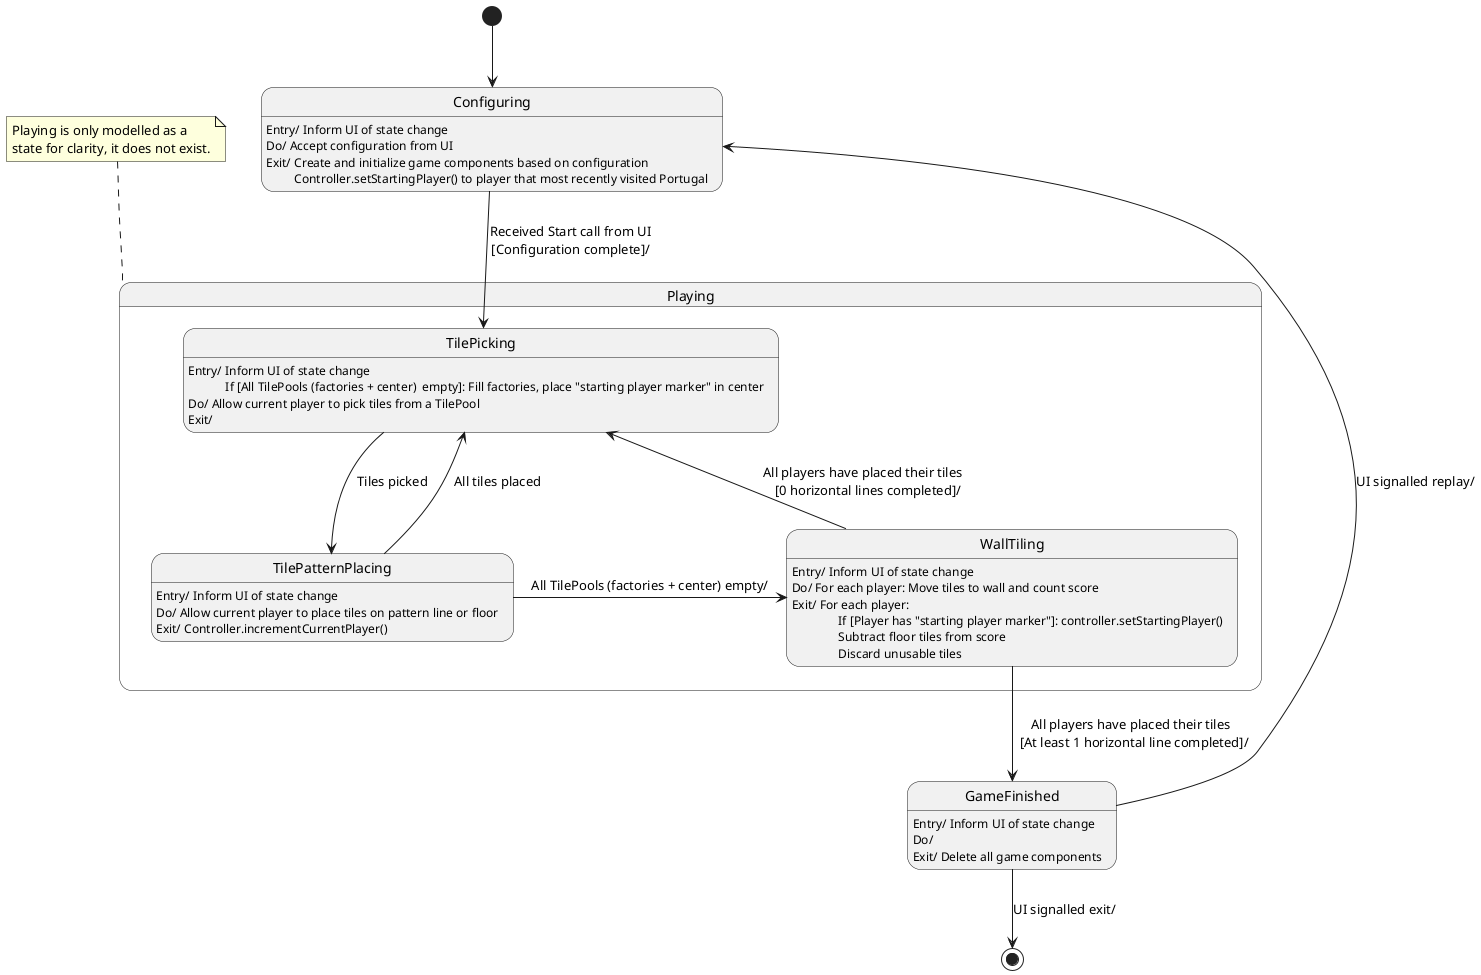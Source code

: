 @startuml
'https://plantuml.com/state-diagram

state Configuring
Configuring: Entry/ Inform UI of state change
Configuring: Do/ Accept configuration from UI
Configuring: Exit/ Create and initialize game components based on configuration\n         Controller.setStartingPlayer() to player that most recently visited Portugal

state GameFinished
GameFinished: Entry/ Inform UI of state change
GameFinished: Do/
GameFinished: Exit/ Delete all game components


state Playing {

    state TilePicking
    TilePicking: Entry/ Inform UI of state change\n            If [All TilePools (factories + center)  empty]: Fill factories, place "starting player marker" in center
    TilePicking: Do/ Allow current player to pick tiles from a TilePool
    TilePicking: Exit/

    state TilePatternPlacing
    TilePatternPlacing: Entry/ Inform UI of state change
    TilePatternPlacing: Do/ Allow current player to place tiles on pattern line or floor
    TilePatternPlacing: Exit/ Controller.incrementCurrentPlayer()

    state WallTiling
    WallTiling: Entry/ Inform UI of state change
    WallTiling: Do/ For each player: Move tiles to wall and count score
    WallTiling: Exit/ For each player: \n               If [Player has "starting player marker"]: controller.setStartingPlayer()\n               Subtract floor tiles from score\n               Discard unusable tiles

    TilePicking -d-> TilePatternPlacing : Tiles picked
    TilePatternPlacing -u-> TilePicking : All tiles placed
    TilePatternPlacing -r-> WallTiling : All TilePools (factories + center) empty/
    WallTiling -l-> TilePicking : All players have placed their tiles\n   [0 horizontal lines completed]/
    WallTiling -d-> GameFinished : All players have placed their tiles\n  [At least 1 horizontal line completed]/
}

[*] -d-> Configuring
Configuring -d-> TilePicking : Received Start call from UI\n[Configuration complete]/
GameFinished -u[norank]-> Configuring : UI signalled replay/
GameFinished -d-> [*] : UI signalled exit/

note top of Playing
    Playing is only modelled as a
    state for clarity, it does not exist.
end note

@enduml